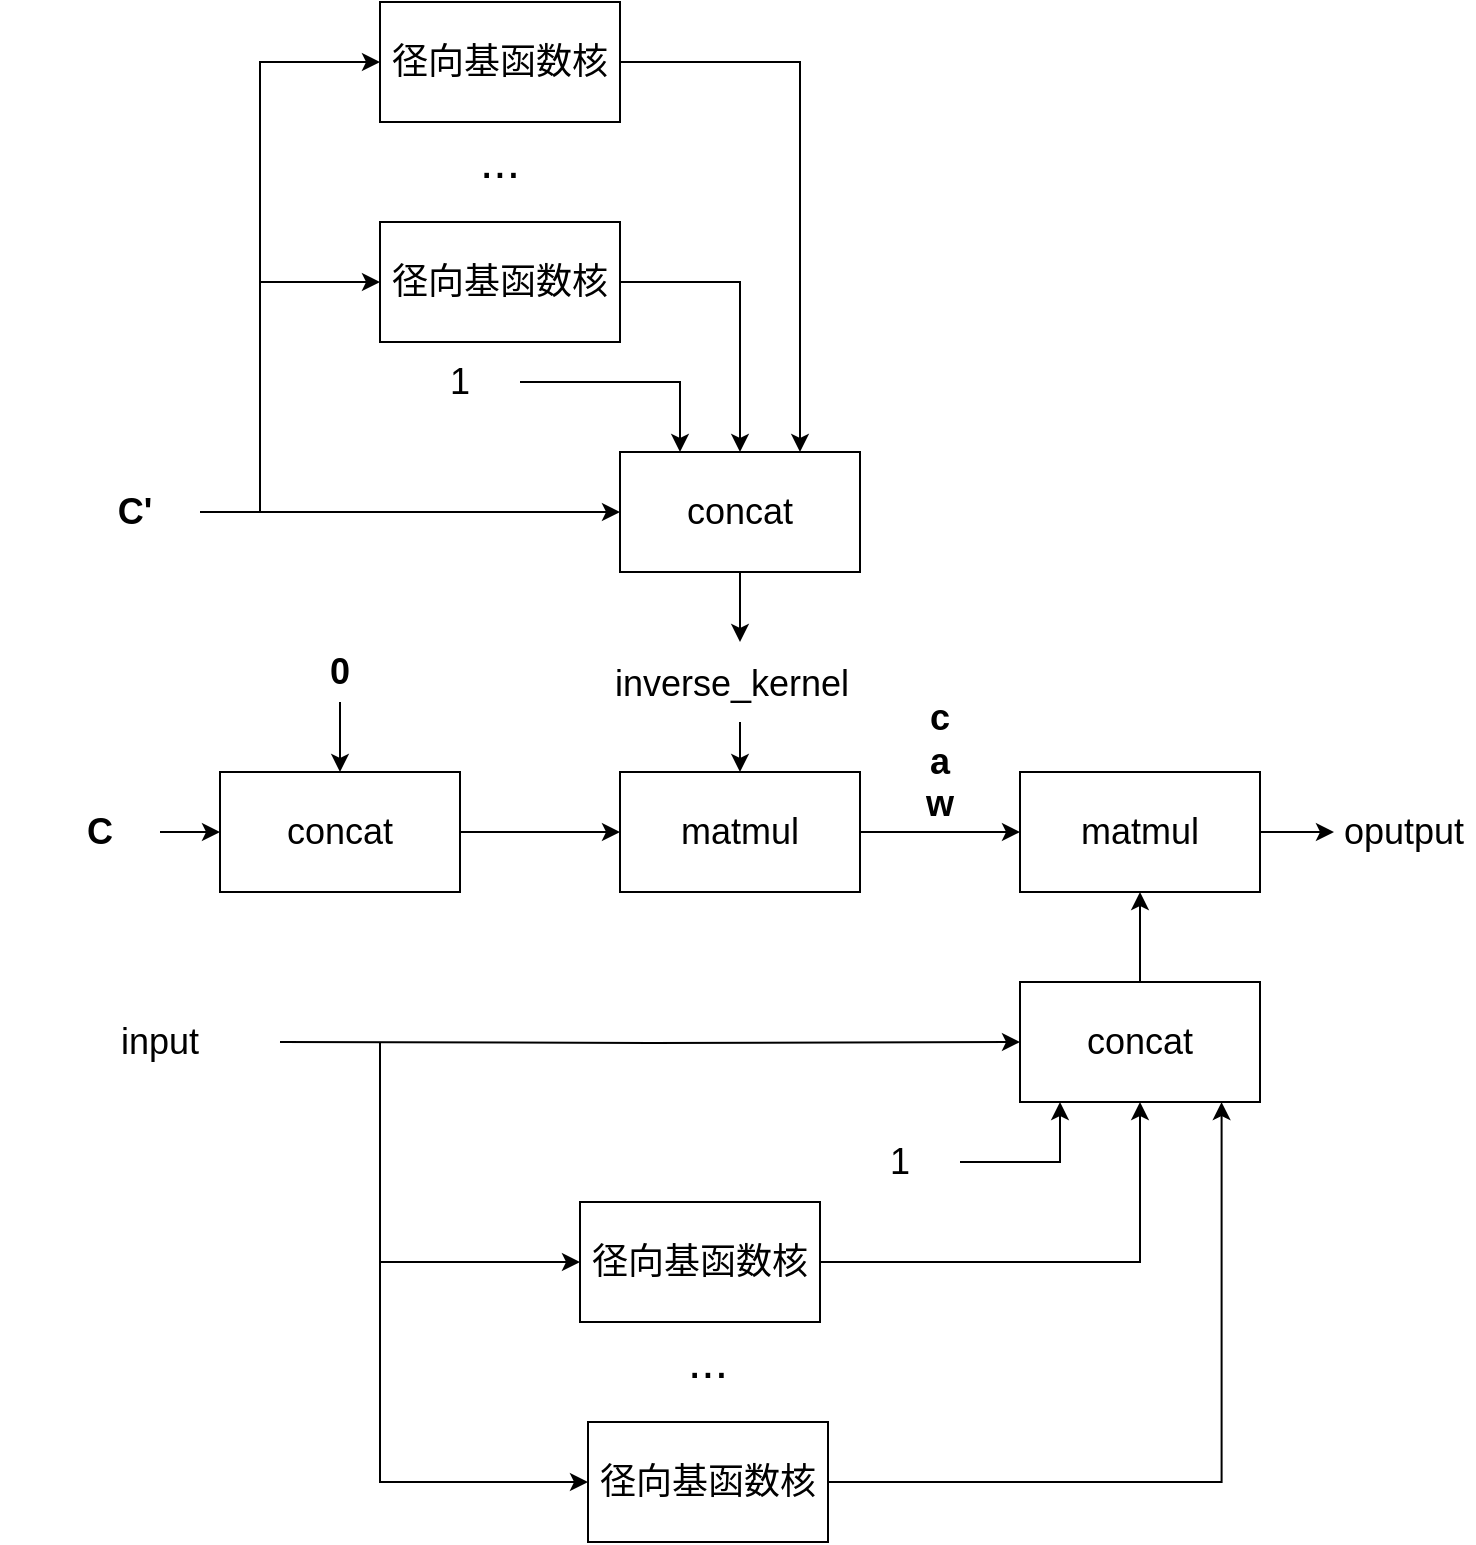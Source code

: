 <mxfile version="21.2.9" type="github">
  <diagram name="第 1 页" id="LMcd3qrLCK4-aWi6AcHE">
    <mxGraphModel dx="1541" dy="716" grid="1" gridSize="10" guides="1" tooltips="1" connect="1" arrows="1" fold="1" page="1" pageScale="1" pageWidth="827" pageHeight="1169" math="0" shadow="0">
      <root>
        <mxCell id="0" />
        <mxCell id="1" parent="0" />
        <mxCell id="srA_KymTiUldIgPunRAa-9" value="" style="edgeStyle=orthogonalEdgeStyle;rounded=0;orthogonalLoop=1;jettySize=auto;html=1;" edge="1" parent="1" source="srA_KymTiUldIgPunRAa-2" target="srA_KymTiUldIgPunRAa-5">
          <mxGeometry relative="1" as="geometry" />
        </mxCell>
        <mxCell id="srA_KymTiUldIgPunRAa-2" value="&lt;font style=&quot;font-size: 18px;&quot;&gt;&lt;b&gt;C&lt;/b&gt;&lt;/font&gt;" style="text;html=1;strokeColor=none;fillColor=none;align=center;verticalAlign=middle;whiteSpace=wrap;rounded=0;" vertex="1" parent="1">
          <mxGeometry x="80" y="490" width="60" height="30" as="geometry" />
        </mxCell>
        <mxCell id="srA_KymTiUldIgPunRAa-11" value="" style="edgeStyle=orthogonalEdgeStyle;rounded=0;orthogonalLoop=1;jettySize=auto;html=1;" edge="1" parent="1" source="srA_KymTiUldIgPunRAa-5" target="srA_KymTiUldIgPunRAa-10">
          <mxGeometry relative="1" as="geometry" />
        </mxCell>
        <mxCell id="srA_KymTiUldIgPunRAa-5" value="&lt;font style=&quot;font-size: 18px;&quot;&gt;concat&lt;/font&gt;" style="rounded=0;whiteSpace=wrap;html=1;" vertex="1" parent="1">
          <mxGeometry x="170" y="475" width="120" height="60" as="geometry" />
        </mxCell>
        <mxCell id="srA_KymTiUldIgPunRAa-8" value="" style="edgeStyle=orthogonalEdgeStyle;rounded=0;orthogonalLoop=1;jettySize=auto;html=1;" edge="1" parent="1" source="srA_KymTiUldIgPunRAa-7" target="srA_KymTiUldIgPunRAa-5">
          <mxGeometry relative="1" as="geometry" />
        </mxCell>
        <mxCell id="srA_KymTiUldIgPunRAa-7" value="&lt;font style=&quot;font-size: 18px;&quot;&gt;&lt;b&gt;0&lt;/b&gt;&lt;/font&gt;" style="text;html=1;strokeColor=none;fillColor=none;align=center;verticalAlign=middle;whiteSpace=wrap;rounded=0;" vertex="1" parent="1">
          <mxGeometry x="200" y="410" width="60" height="30" as="geometry" />
        </mxCell>
        <mxCell id="srA_KymTiUldIgPunRAa-14" value="" style="edgeStyle=orthogonalEdgeStyle;rounded=0;orthogonalLoop=1;jettySize=auto;html=1;" edge="1" parent="1" source="srA_KymTiUldIgPunRAa-10" target="srA_KymTiUldIgPunRAa-13">
          <mxGeometry relative="1" as="geometry" />
        </mxCell>
        <mxCell id="srA_KymTiUldIgPunRAa-10" value="&lt;font style=&quot;font-size: 18px;&quot;&gt;matmul&lt;/font&gt;" style="rounded=0;whiteSpace=wrap;html=1;" vertex="1" parent="1">
          <mxGeometry x="370" y="475" width="120" height="60" as="geometry" />
        </mxCell>
        <mxCell id="srA_KymTiUldIgPunRAa-15" value="" style="edgeStyle=orthogonalEdgeStyle;rounded=0;orthogonalLoop=1;jettySize=auto;html=1;" edge="1" parent="1" source="srA_KymTiUldIgPunRAa-12" target="srA_KymTiUldIgPunRAa-10">
          <mxGeometry relative="1" as="geometry" />
        </mxCell>
        <mxCell id="srA_KymTiUldIgPunRAa-12" value="&lt;font style=&quot;font-size: 18px;&quot;&gt;inverse_kernel&lt;/font&gt;&lt;img style=&quot;background-color: initial;&quot; src=&quot;file:///C:/Users/%E8%91%A3%E8%8F%81/AppData/Local/Temp/ksohtml14500/wps6.jpg&quot; height=&quot;18&quot; width=&quot;8&quot;&gt;" style="text;html=1;strokeColor=none;fillColor=none;align=center;verticalAlign=middle;whiteSpace=wrap;rounded=0;" vertex="1" parent="1">
          <mxGeometry x="350" y="410" width="160" height="40" as="geometry" />
        </mxCell>
        <mxCell id="srA_KymTiUldIgPunRAa-27" value="" style="edgeStyle=orthogonalEdgeStyle;rounded=0;orthogonalLoop=1;jettySize=auto;html=1;entryX=0;entryY=0.5;entryDx=0;entryDy=0;" edge="1" parent="1" source="srA_KymTiUldIgPunRAa-13" target="srA_KymTiUldIgPunRAa-28">
          <mxGeometry relative="1" as="geometry">
            <mxPoint x="770" y="505" as="targetPoint" />
          </mxGeometry>
        </mxCell>
        <mxCell id="srA_KymTiUldIgPunRAa-13" value="&lt;font style=&quot;font-size: 18px;&quot;&gt;matmul&lt;/font&gt;" style="rounded=0;whiteSpace=wrap;html=1;" vertex="1" parent="1">
          <mxGeometry x="570" y="475" width="120" height="60" as="geometry" />
        </mxCell>
        <mxCell id="srA_KymTiUldIgPunRAa-16" value="&lt;span style=&quot;font-size: 18px;&quot;&gt;&lt;b&gt;c&lt;br&gt;a&lt;br&gt;w&lt;/b&gt;&lt;br&gt;&lt;/span&gt;" style="text;html=1;strokeColor=none;fillColor=none;align=center;verticalAlign=middle;whiteSpace=wrap;rounded=0;" vertex="1" parent="1">
          <mxGeometry x="510" y="420" width="40" height="100" as="geometry" />
        </mxCell>
        <mxCell id="srA_KymTiUldIgPunRAa-18" value="" style="edgeStyle=orthogonalEdgeStyle;rounded=0;orthogonalLoop=1;jettySize=auto;html=1;" edge="1" parent="1" source="srA_KymTiUldIgPunRAa-17" target="srA_KymTiUldIgPunRAa-13">
          <mxGeometry relative="1" as="geometry" />
        </mxCell>
        <mxCell id="srA_KymTiUldIgPunRAa-17" value="&lt;font style=&quot;font-size: 18px;&quot;&gt;concat&lt;/font&gt;" style="rounded=0;whiteSpace=wrap;html=1;" vertex="1" parent="1">
          <mxGeometry x="570" y="580" width="120" height="60" as="geometry" />
        </mxCell>
        <mxCell id="srA_KymTiUldIgPunRAa-20" style="edgeStyle=orthogonalEdgeStyle;rounded=0;orthogonalLoop=1;jettySize=auto;html=1;exitX=1;exitY=0.5;exitDx=0;exitDy=0;entryX=0;entryY=0.5;entryDx=0;entryDy=0;" edge="1" parent="1" target="srA_KymTiUldIgPunRAa-17">
          <mxGeometry relative="1" as="geometry">
            <mxPoint x="200" y="610" as="sourcePoint" />
          </mxGeometry>
        </mxCell>
        <mxCell id="srA_KymTiUldIgPunRAa-19" value="&lt;font style=&quot;font-size: 18px;&quot;&gt;input&lt;/font&gt;" style="text;html=1;strokeColor=none;fillColor=none;align=center;verticalAlign=middle;whiteSpace=wrap;rounded=0;" vertex="1" parent="1">
          <mxGeometry x="60" y="597.5" width="160" height="25" as="geometry" />
        </mxCell>
        <mxCell id="srA_KymTiUldIgPunRAa-22" style="edgeStyle=orthogonalEdgeStyle;rounded=0;orthogonalLoop=1;jettySize=auto;html=1;exitX=1;exitY=0.5;exitDx=0;exitDy=0;" edge="1" parent="1" source="srA_KymTiUldIgPunRAa-21">
          <mxGeometry relative="1" as="geometry">
            <mxPoint x="590" y="640" as="targetPoint" />
            <Array as="points">
              <mxPoint x="590" y="670" />
              <mxPoint x="590" y="640" />
            </Array>
          </mxGeometry>
        </mxCell>
        <mxCell id="srA_KymTiUldIgPunRAa-21" value="&lt;font style=&quot;font-size: 18px;&quot;&gt;1&lt;/font&gt;" style="text;html=1;strokeColor=none;fillColor=none;align=center;verticalAlign=middle;whiteSpace=wrap;rounded=0;" vertex="1" parent="1">
          <mxGeometry x="480" y="660" width="60" height="20" as="geometry" />
        </mxCell>
        <mxCell id="srA_KymTiUldIgPunRAa-25" style="edgeStyle=orthogonalEdgeStyle;rounded=0;orthogonalLoop=1;jettySize=auto;html=1;exitX=1;exitY=0.5;exitDx=0;exitDy=0;entryX=0.5;entryY=1;entryDx=0;entryDy=0;" edge="1" parent="1" source="srA_KymTiUldIgPunRAa-23" target="srA_KymTiUldIgPunRAa-17">
          <mxGeometry relative="1" as="geometry" />
        </mxCell>
        <mxCell id="srA_KymTiUldIgPunRAa-23" value="&lt;p class=&quot;MsoNormal&quot;&gt;&lt;font style=&quot;font-size: 18px;&quot;&gt;径向基函数核&lt;/font&gt;&lt;/p&gt;" style="rounded=0;whiteSpace=wrap;html=1;" vertex="1" parent="1">
          <mxGeometry x="350" y="690" width="120" height="60" as="geometry" />
        </mxCell>
        <mxCell id="srA_KymTiUldIgPunRAa-24" value="" style="endArrow=classic;html=1;rounded=0;entryX=0;entryY=0.5;entryDx=0;entryDy=0;" edge="1" parent="1" target="srA_KymTiUldIgPunRAa-23">
          <mxGeometry width="50" height="50" relative="1" as="geometry">
            <mxPoint x="250" y="610" as="sourcePoint" />
            <mxPoint x="250" y="730" as="targetPoint" />
            <Array as="points">
              <mxPoint x="250" y="720" />
            </Array>
          </mxGeometry>
        </mxCell>
        <mxCell id="srA_KymTiUldIgPunRAa-28" value="&lt;span style=&quot;font-size: 18px;&quot;&gt;oputput&lt;/span&gt;" style="text;html=1;strokeColor=none;fillColor=none;align=center;verticalAlign=middle;whiteSpace=wrap;rounded=0;" vertex="1" parent="1">
          <mxGeometry x="727" y="487.5" width="70" height="35" as="geometry" />
        </mxCell>
        <mxCell id="srA_KymTiUldIgPunRAa-29" value="&lt;font style=&quot;font-size: 24px;&quot;&gt;...&lt;/font&gt;" style="text;html=1;strokeColor=none;fillColor=none;align=center;verticalAlign=middle;whiteSpace=wrap;rounded=0;" vertex="1" parent="1">
          <mxGeometry x="334" y="750" width="160" height="40" as="geometry" />
        </mxCell>
        <mxCell id="srA_KymTiUldIgPunRAa-32" style="edgeStyle=orthogonalEdgeStyle;rounded=0;orthogonalLoop=1;jettySize=auto;html=1;exitX=1;exitY=0.5;exitDx=0;exitDy=0;entryX=0.84;entryY=1.001;entryDx=0;entryDy=0;entryPerimeter=0;" edge="1" parent="1" source="srA_KymTiUldIgPunRAa-30" target="srA_KymTiUldIgPunRAa-17">
          <mxGeometry relative="1" as="geometry" />
        </mxCell>
        <mxCell id="srA_KymTiUldIgPunRAa-30" value="&lt;p class=&quot;MsoNormal&quot;&gt;&lt;font style=&quot;font-size: 18px;&quot;&gt;径向基函数核&lt;/font&gt;&lt;/p&gt;" style="rounded=0;whiteSpace=wrap;html=1;" vertex="1" parent="1">
          <mxGeometry x="354" y="800" width="120" height="60" as="geometry" />
        </mxCell>
        <mxCell id="srA_KymTiUldIgPunRAa-31" value="" style="endArrow=classic;html=1;rounded=0;entryX=0;entryY=0.5;entryDx=0;entryDy=0;" edge="1" parent="1" target="srA_KymTiUldIgPunRAa-30">
          <mxGeometry width="50" height="50" relative="1" as="geometry">
            <mxPoint x="250" y="720" as="sourcePoint" />
            <mxPoint x="390" y="720" as="targetPoint" />
            <Array as="points">
              <mxPoint x="250" y="830" />
            </Array>
          </mxGeometry>
        </mxCell>
        <mxCell id="srA_KymTiUldIgPunRAa-36" style="edgeStyle=orthogonalEdgeStyle;rounded=0;orthogonalLoop=1;jettySize=auto;html=1;exitX=1;exitY=0.5;exitDx=0;exitDy=0;" edge="1" parent="1" source="srA_KymTiUldIgPunRAa-34" target="srA_KymTiUldIgPunRAa-35">
          <mxGeometry relative="1" as="geometry">
            <Array as="points">
              <mxPoint x="210" y="345" />
              <mxPoint x="210" y="345" />
            </Array>
          </mxGeometry>
        </mxCell>
        <mxCell id="srA_KymTiUldIgPunRAa-42" style="edgeStyle=orthogonalEdgeStyle;rounded=0;orthogonalLoop=1;jettySize=auto;html=1;entryX=0;entryY=0.5;entryDx=0;entryDy=0;" edge="1" parent="1" target="srA_KymTiUldIgPunRAa-39">
          <mxGeometry relative="1" as="geometry">
            <mxPoint x="190" y="345" as="sourcePoint" />
            <Array as="points">
              <mxPoint x="190" y="230" />
            </Array>
          </mxGeometry>
        </mxCell>
        <mxCell id="srA_KymTiUldIgPunRAa-34" value="&lt;font style=&quot;font-size: 18px;&quot;&gt;&lt;b&gt;&lt;span style=&quot;border-color: var(--border-color);&quot;&gt;C&lt;/span&gt;&lt;span style=&quot;border-color: var(--border-color);&quot;&gt;&#39;&amp;nbsp;&lt;/span&gt;&lt;/b&gt;&lt;/font&gt;" style="text;html=1;strokeColor=none;fillColor=none;align=center;verticalAlign=middle;whiteSpace=wrap;rounded=0;" vertex="1" parent="1">
          <mxGeometry x="100" y="330" width="60" height="30" as="geometry" />
        </mxCell>
        <mxCell id="srA_KymTiUldIgPunRAa-43" style="edgeStyle=orthogonalEdgeStyle;rounded=0;orthogonalLoop=1;jettySize=auto;html=1;exitX=0.5;exitY=1;exitDx=0;exitDy=0;" edge="1" parent="1" source="srA_KymTiUldIgPunRAa-35" target="srA_KymTiUldIgPunRAa-12">
          <mxGeometry relative="1" as="geometry" />
        </mxCell>
        <mxCell id="srA_KymTiUldIgPunRAa-35" value="&lt;font style=&quot;font-size: 18px;&quot;&gt;concat&lt;/font&gt;" style="rounded=0;whiteSpace=wrap;html=1;" vertex="1" parent="1">
          <mxGeometry x="370" y="315" width="120" height="60" as="geometry" />
        </mxCell>
        <mxCell id="srA_KymTiUldIgPunRAa-40" style="edgeStyle=orthogonalEdgeStyle;rounded=0;orthogonalLoop=1;jettySize=auto;html=1;entryX=0.25;entryY=0;entryDx=0;entryDy=0;" edge="1" parent="1" source="srA_KymTiUldIgPunRAa-37" target="srA_KymTiUldIgPunRAa-35">
          <mxGeometry relative="1" as="geometry" />
        </mxCell>
        <mxCell id="srA_KymTiUldIgPunRAa-37" value="&lt;font style=&quot;font-size: 18px;&quot;&gt;1&lt;/font&gt;" style="text;html=1;strokeColor=none;fillColor=none;align=center;verticalAlign=middle;whiteSpace=wrap;rounded=0;" vertex="1" parent="1">
          <mxGeometry x="260" y="270" width="60" height="20" as="geometry" />
        </mxCell>
        <mxCell id="srA_KymTiUldIgPunRAa-44" style="edgeStyle=orthogonalEdgeStyle;rounded=0;orthogonalLoop=1;jettySize=auto;html=1;exitX=1;exitY=0.5;exitDx=0;exitDy=0;entryX=0.5;entryY=0;entryDx=0;entryDy=0;" edge="1" parent="1" source="srA_KymTiUldIgPunRAa-39" target="srA_KymTiUldIgPunRAa-35">
          <mxGeometry relative="1" as="geometry" />
        </mxCell>
        <mxCell id="srA_KymTiUldIgPunRAa-39" value="&lt;p class=&quot;MsoNormal&quot;&gt;&lt;font style=&quot;font-size: 18px;&quot;&gt;径向基函数核&lt;/font&gt;&lt;/p&gt;" style="rounded=0;whiteSpace=wrap;html=1;" vertex="1" parent="1">
          <mxGeometry x="250" y="200" width="120" height="60" as="geometry" />
        </mxCell>
        <mxCell id="srA_KymTiUldIgPunRAa-49" style="edgeStyle=orthogonalEdgeStyle;rounded=0;orthogonalLoop=1;jettySize=auto;html=1;entryX=0;entryY=0.5;entryDx=0;entryDy=0;" edge="1" parent="1" target="srA_KymTiUldIgPunRAa-47">
          <mxGeometry relative="1" as="geometry">
            <mxPoint x="190" y="210" as="targetPoint" />
            <mxPoint x="190" y="230" as="sourcePoint" />
            <Array as="points">
              <mxPoint x="190" y="120" />
            </Array>
          </mxGeometry>
        </mxCell>
        <mxCell id="srA_KymTiUldIgPunRAa-50" style="edgeStyle=orthogonalEdgeStyle;rounded=0;orthogonalLoop=1;jettySize=auto;html=1;exitX=1;exitY=0.5;exitDx=0;exitDy=0;entryX=0.75;entryY=0;entryDx=0;entryDy=0;" edge="1" parent="1" source="srA_KymTiUldIgPunRAa-47" target="srA_KymTiUldIgPunRAa-35">
          <mxGeometry relative="1" as="geometry" />
        </mxCell>
        <mxCell id="srA_KymTiUldIgPunRAa-47" value="&lt;p class=&quot;MsoNormal&quot;&gt;&lt;font style=&quot;font-size: 18px;&quot;&gt;径向基函数核&lt;/font&gt;&lt;/p&gt;" style="rounded=0;whiteSpace=wrap;html=1;" vertex="1" parent="1">
          <mxGeometry x="250" y="90" width="120" height="60" as="geometry" />
        </mxCell>
        <mxCell id="srA_KymTiUldIgPunRAa-48" value="&lt;font style=&quot;font-size: 24px;&quot;&gt;...&lt;/font&gt;" style="text;html=1;strokeColor=none;fillColor=none;align=center;verticalAlign=middle;whiteSpace=wrap;rounded=0;" vertex="1" parent="1">
          <mxGeometry x="230" y="150" width="160" height="40" as="geometry" />
        </mxCell>
      </root>
    </mxGraphModel>
  </diagram>
</mxfile>
